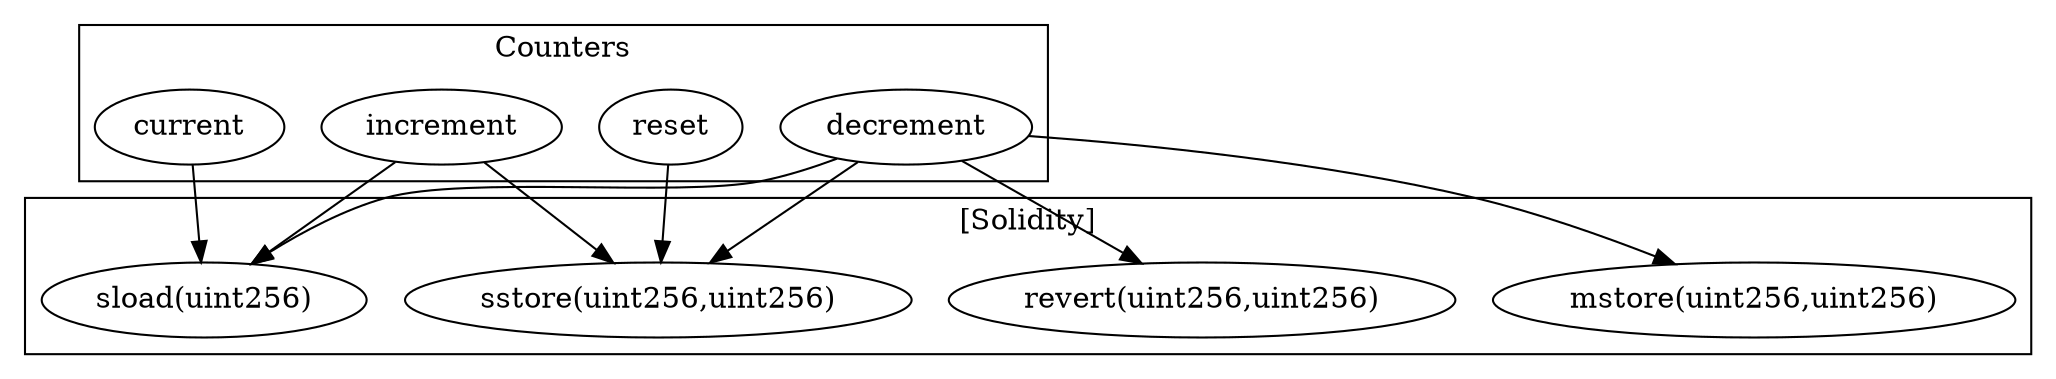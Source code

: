 strict digraph {
subgraph cluster_25065_Counters {
label = "Counters"
"25065_decrement" [label="decrement"]
"25065_increment" [label="increment"]
"25065_reset" [label="reset"]
"25065_current" [label="current"]
}subgraph cluster_solidity {
label = "[Solidity]"
"mstore(uint256,uint256)" 
"sload(uint256)" 
"sstore(uint256,uint256)" 
"revert(uint256,uint256)" 
"25065_current" -> "sload(uint256)"
"25065_reset" -> "sstore(uint256,uint256)"
"25065_increment" -> "sstore(uint256,uint256)"
"25065_increment" -> "sload(uint256)"
"25065_decrement" -> "sload(uint256)"
"25065_decrement" -> "revert(uint256,uint256)"
"25065_decrement" -> "sstore(uint256,uint256)"
"25065_decrement" -> "mstore(uint256,uint256)"
}
}